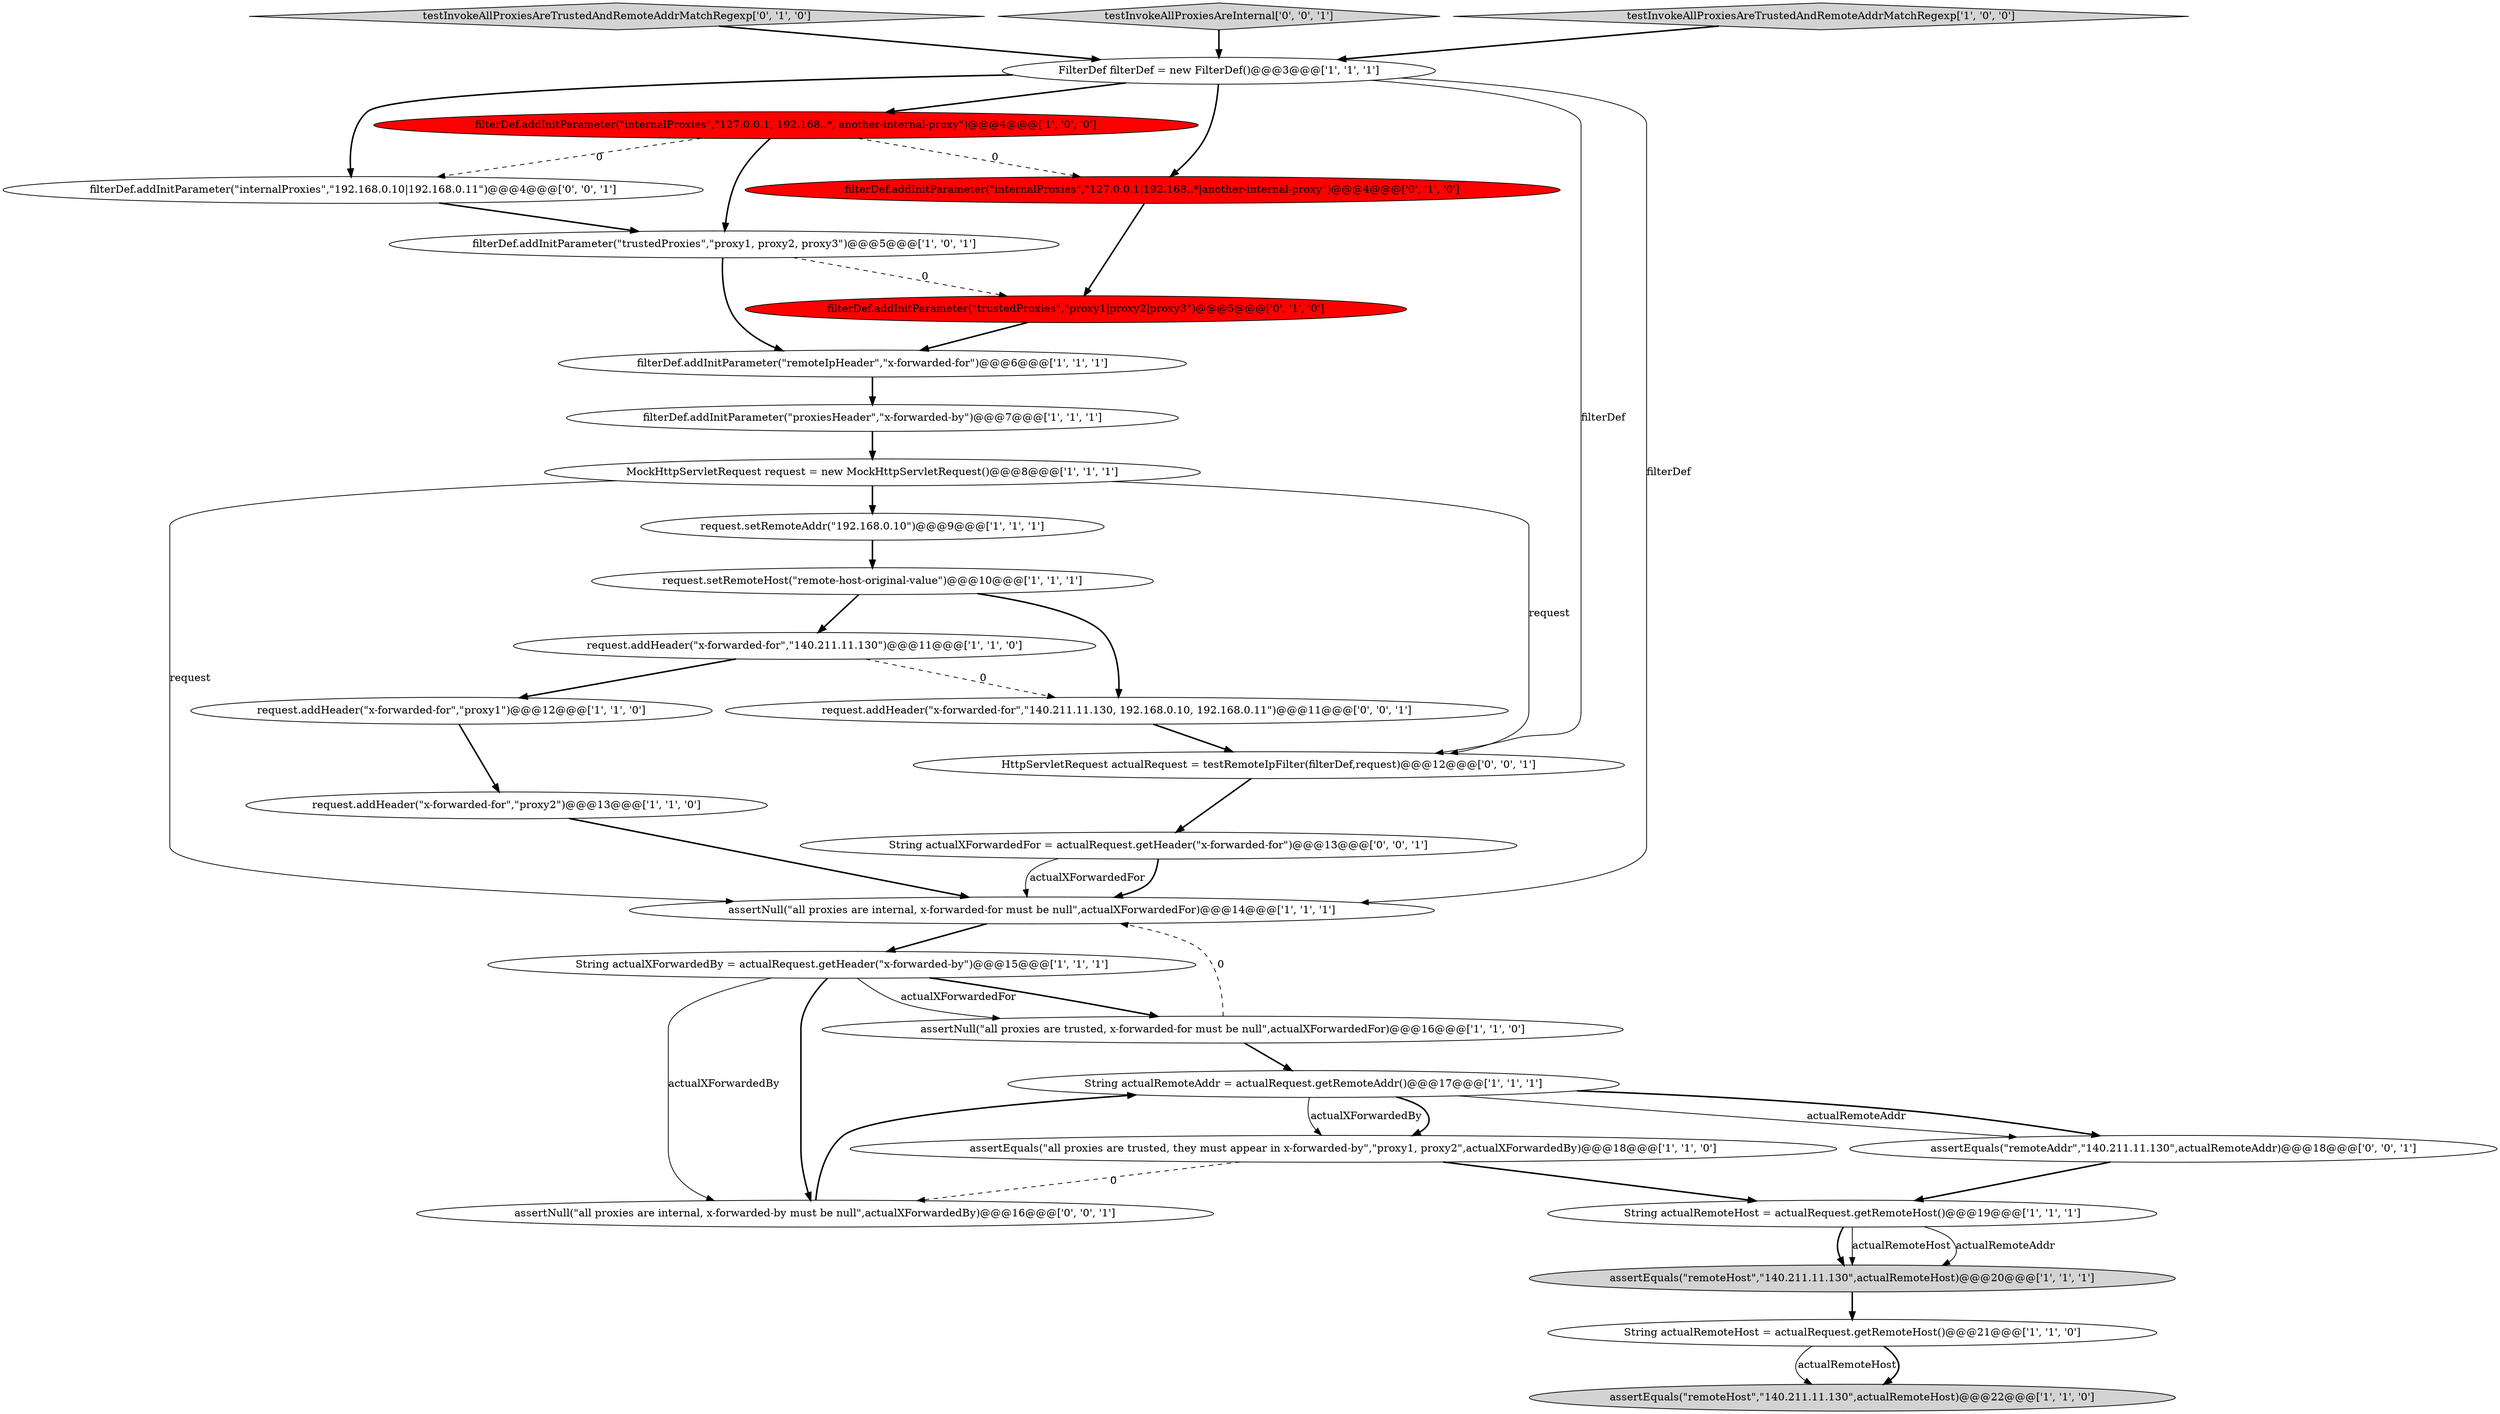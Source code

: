 digraph {
12 [style = filled, label = "request.addHeader(\"x-forwarded-for\",\"140.211.11.130\")@@@11@@@['1', '1', '0']", fillcolor = white, shape = ellipse image = "AAA0AAABBB1BBB"];
9 [style = filled, label = "String actualRemoteHost = actualRequest.getRemoteHost()@@@19@@@['1', '1', '1']", fillcolor = white, shape = ellipse image = "AAA0AAABBB1BBB"];
17 [style = filled, label = "assertEquals(\"all proxies are trusted, they must appear in x-forwarded-by\",\"proxy1, proxy2\",actualXForwardedBy)@@@18@@@['1', '1', '0']", fillcolor = white, shape = ellipse image = "AAA0AAABBB1BBB"];
19 [style = filled, label = "filterDef.addInitParameter(\"remoteIpHeader\",\"x-forwarded-for\")@@@6@@@['1', '1', '1']", fillcolor = white, shape = ellipse image = "AAA0AAABBB1BBB"];
21 [style = filled, label = "testInvokeAllProxiesAreTrustedAndRemoteAddrMatchRegexp['0', '1', '0']", fillcolor = lightgray, shape = diamond image = "AAA0AAABBB2BBB"];
20 [style = filled, label = "filterDef.addInitParameter(\"internalProxies\",\"127\.0\.0\.1, 192\.168\..*, another-internal-proxy\")@@@4@@@['1', '0', '0']", fillcolor = red, shape = ellipse image = "AAA1AAABBB1BBB"];
8 [style = filled, label = "request.addHeader(\"x-forwarded-for\",\"proxy2\")@@@13@@@['1', '1', '0']", fillcolor = white, shape = ellipse image = "AAA0AAABBB1BBB"];
2 [style = filled, label = "String actualRemoteHost = actualRequest.getRemoteHost()@@@21@@@['1', '1', '0']", fillcolor = white, shape = ellipse image = "AAA0AAABBB1BBB"];
26 [style = filled, label = "testInvokeAllProxiesAreInternal['0', '0', '1']", fillcolor = lightgray, shape = diamond image = "AAA0AAABBB3BBB"];
18 [style = filled, label = "request.setRemoteAddr(\"192.168.0.10\")@@@9@@@['1', '1', '1']", fillcolor = white, shape = ellipse image = "AAA0AAABBB1BBB"];
4 [style = filled, label = "filterDef.addInitParameter(\"proxiesHeader\",\"x-forwarded-by\")@@@7@@@['1', '1', '1']", fillcolor = white, shape = ellipse image = "AAA0AAABBB1BBB"];
30 [style = filled, label = "assertEquals(\"remoteAddr\",\"140.211.11.130\",actualRemoteAddr)@@@18@@@['0', '0', '1']", fillcolor = white, shape = ellipse image = "AAA0AAABBB3BBB"];
7 [style = filled, label = "String actualXForwardedBy = actualRequest.getHeader(\"x-forwarded-by\")@@@15@@@['1', '1', '1']", fillcolor = white, shape = ellipse image = "AAA0AAABBB1BBB"];
24 [style = filled, label = "filterDef.addInitParameter(\"internalProxies\",\"192\.168\.0\.10|192\.168\.0\.11\")@@@4@@@['0', '0', '1']", fillcolor = white, shape = ellipse image = "AAA0AAABBB3BBB"];
22 [style = filled, label = "filterDef.addInitParameter(\"trustedProxies\",\"proxy1|proxy2|proxy3\")@@@5@@@['0', '1', '0']", fillcolor = red, shape = ellipse image = "AAA1AAABBB2BBB"];
16 [style = filled, label = "MockHttpServletRequest request = new MockHttpServletRequest()@@@8@@@['1', '1', '1']", fillcolor = white, shape = ellipse image = "AAA0AAABBB1BBB"];
25 [style = filled, label = "HttpServletRequest actualRequest = testRemoteIpFilter(filterDef,request)@@@12@@@['0', '0', '1']", fillcolor = white, shape = ellipse image = "AAA0AAABBB3BBB"];
27 [style = filled, label = "String actualXForwardedFor = actualRequest.getHeader(\"x-forwarded-for\")@@@13@@@['0', '0', '1']", fillcolor = white, shape = ellipse image = "AAA0AAABBB3BBB"];
5 [style = filled, label = "assertEquals(\"remoteHost\",\"140.211.11.130\",actualRemoteHost)@@@20@@@['1', '1', '1']", fillcolor = lightgray, shape = ellipse image = "AAA0AAABBB1BBB"];
6 [style = filled, label = "request.setRemoteHost(\"remote-host-original-value\")@@@10@@@['1', '1', '1']", fillcolor = white, shape = ellipse image = "AAA0AAABBB1BBB"];
0 [style = filled, label = "FilterDef filterDef = new FilterDef()@@@3@@@['1', '1', '1']", fillcolor = white, shape = ellipse image = "AAA0AAABBB1BBB"];
1 [style = filled, label = "assertNull(\"all proxies are internal, x-forwarded-for must be null\",actualXForwardedFor)@@@14@@@['1', '1', '1']", fillcolor = white, shape = ellipse image = "AAA0AAABBB1BBB"];
28 [style = filled, label = "request.addHeader(\"x-forwarded-for\",\"140.211.11.130, 192.168.0.10, 192.168.0.11\")@@@11@@@['0', '0', '1']", fillcolor = white, shape = ellipse image = "AAA0AAABBB3BBB"];
13 [style = filled, label = "assertNull(\"all proxies are trusted, x-forwarded-for must be null\",actualXForwardedFor)@@@16@@@['1', '1', '0']", fillcolor = white, shape = ellipse image = "AAA0AAABBB1BBB"];
3 [style = filled, label = "filterDef.addInitParameter(\"trustedProxies\",\"proxy1, proxy2, proxy3\")@@@5@@@['1', '0', '1']", fillcolor = white, shape = ellipse image = "AAA0AAABBB1BBB"];
10 [style = filled, label = "testInvokeAllProxiesAreTrustedAndRemoteAddrMatchRegexp['1', '0', '0']", fillcolor = lightgray, shape = diamond image = "AAA0AAABBB1BBB"];
23 [style = filled, label = "filterDef.addInitParameter(\"internalProxies\",\"127\.0\.0\.1|192\.168\..*|another-internal-proxy\")@@@4@@@['0', '1', '0']", fillcolor = red, shape = ellipse image = "AAA1AAABBB2BBB"];
11 [style = filled, label = "assertEquals(\"remoteHost\",\"140.211.11.130\",actualRemoteHost)@@@22@@@['1', '1', '0']", fillcolor = lightgray, shape = ellipse image = "AAA0AAABBB1BBB"];
15 [style = filled, label = "String actualRemoteAddr = actualRequest.getRemoteAddr()@@@17@@@['1', '1', '1']", fillcolor = white, shape = ellipse image = "AAA0AAABBB1BBB"];
29 [style = filled, label = "assertNull(\"all proxies are internal, x-forwarded-by must be null\",actualXForwardedBy)@@@16@@@['0', '0', '1']", fillcolor = white, shape = ellipse image = "AAA0AAABBB3BBB"];
14 [style = filled, label = "request.addHeader(\"x-forwarded-for\",\"proxy1\")@@@12@@@['1', '1', '0']", fillcolor = white, shape = ellipse image = "AAA0AAABBB1BBB"];
7->13 [style = bold, label=""];
29->15 [style = bold, label=""];
27->1 [style = bold, label=""];
16->18 [style = bold, label=""];
21->0 [style = bold, label=""];
22->19 [style = bold, label=""];
16->25 [style = solid, label="request"];
17->9 [style = bold, label=""];
0->1 [style = solid, label="filterDef"];
30->9 [style = bold, label=""];
20->3 [style = bold, label=""];
15->30 [style = bold, label=""];
7->29 [style = solid, label="actualXForwardedBy"];
3->22 [style = dashed, label="0"];
17->29 [style = dashed, label="0"];
1->7 [style = bold, label=""];
13->1 [style = dashed, label="0"];
0->25 [style = solid, label="filterDef"];
8->1 [style = bold, label=""];
25->27 [style = bold, label=""];
15->17 [style = bold, label=""];
5->2 [style = bold, label=""];
26->0 [style = bold, label=""];
23->22 [style = bold, label=""];
16->1 [style = solid, label="request"];
0->23 [style = bold, label=""];
2->11 [style = solid, label="actualRemoteHost"];
3->19 [style = bold, label=""];
18->6 [style = bold, label=""];
20->24 [style = dashed, label="0"];
12->28 [style = dashed, label="0"];
0->24 [style = bold, label=""];
10->0 [style = bold, label=""];
15->17 [style = solid, label="actualXForwardedBy"];
12->14 [style = bold, label=""];
20->23 [style = dashed, label="0"];
9->5 [style = bold, label=""];
28->25 [style = bold, label=""];
0->20 [style = bold, label=""];
14->8 [style = bold, label=""];
19->4 [style = bold, label=""];
13->15 [style = bold, label=""];
15->30 [style = solid, label="actualRemoteAddr"];
9->5 [style = solid, label="actualRemoteHost"];
7->13 [style = solid, label="actualXForwardedFor"];
24->3 [style = bold, label=""];
2->11 [style = bold, label=""];
4->16 [style = bold, label=""];
9->5 [style = solid, label="actualRemoteAddr"];
6->28 [style = bold, label=""];
27->1 [style = solid, label="actualXForwardedFor"];
7->29 [style = bold, label=""];
6->12 [style = bold, label=""];
}
